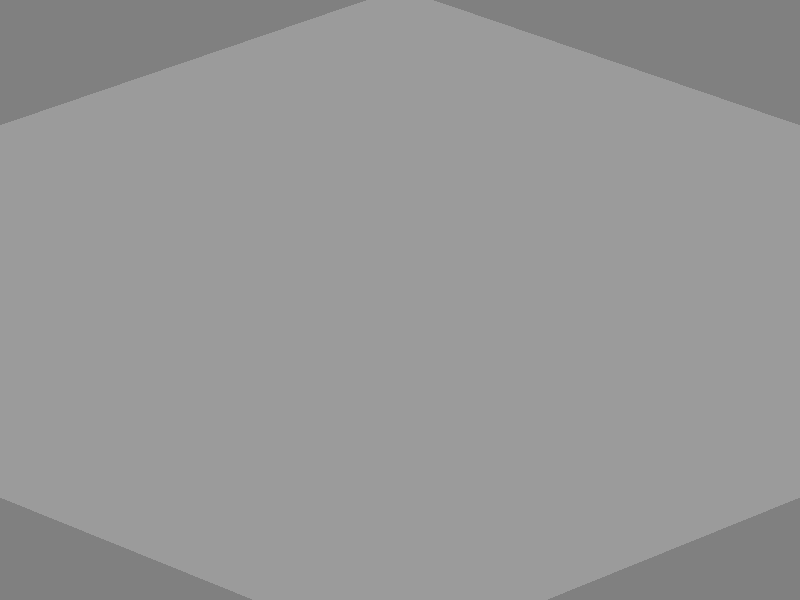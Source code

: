 #version 2.5
#include "colors.inc"

background { color Gray50 }



camera{
    location <0, 20, -50>
    //up <0, 0.15, 0>      
    //right <0.15, 0, 0>
    look_at < 0, 0, 0>
    angle 4.6
}


light_source {
  <20,10,7>             // light's position (translated below)
  color White       // light's color
  area_light
  <3, 0, 0> <0, 0, 3> // lights spread out across this distance (x * z)   
  2, 2                // total number of lights in grid (4x*4z = 16 lights)
    
  }
  
  
box{
    <-3, 0.25,  -3>,
    < 3, -0.25, 3>
    pigment {
             color rgb<2.3,2.3,2.3>*0.265
            }    
    rotate y*45
    }


